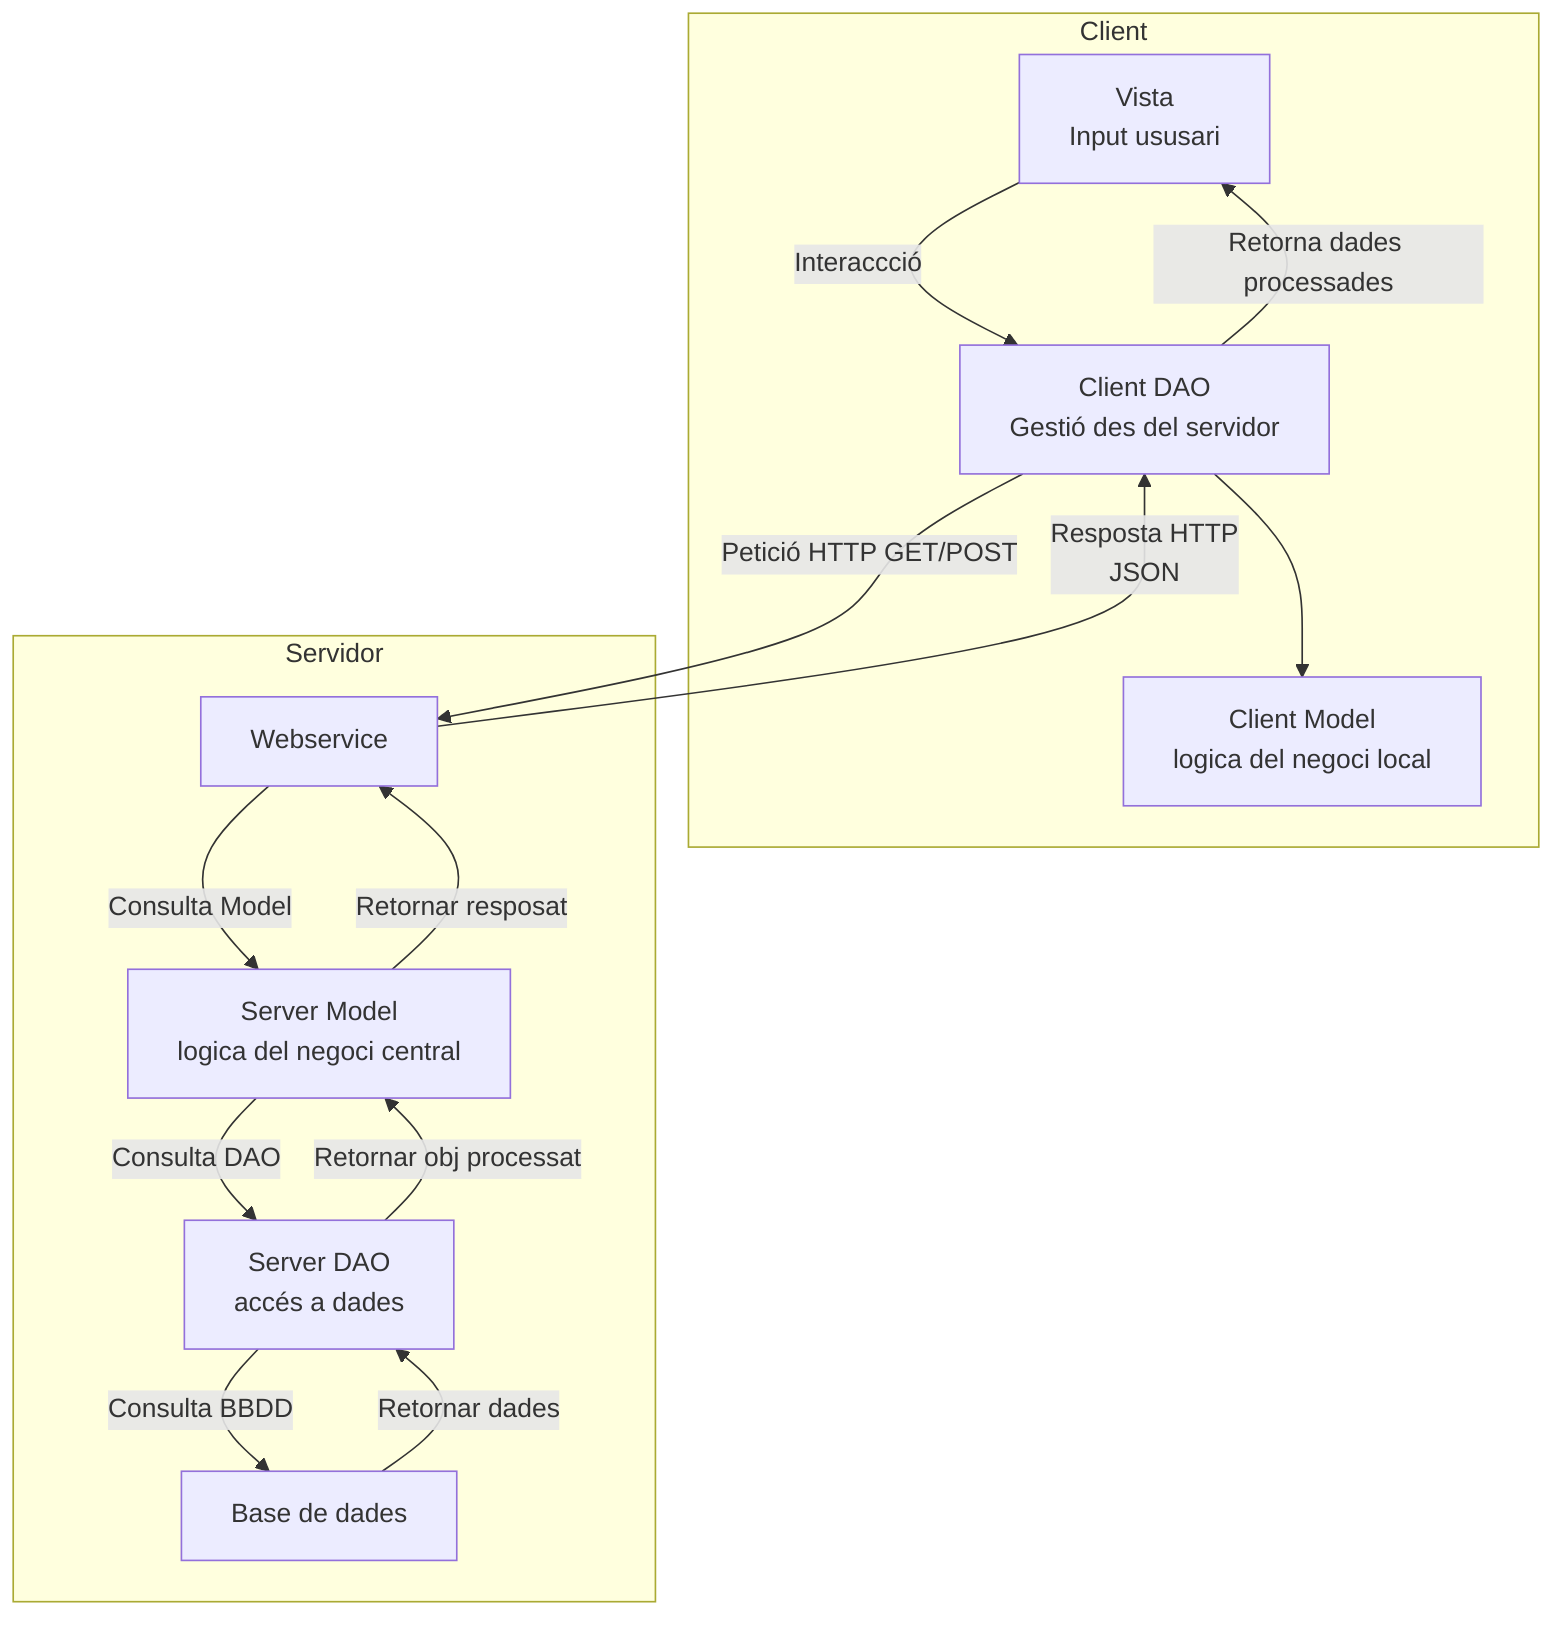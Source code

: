 flowchart TD
    subgraph Client [Client]
        A[Vista <br>Input ususari] --> |Interaccció| B[Client DAO <br> Gestió des del servidor]
        B-->M[Client Model <br> logica del negoci local]
        B-->|Retorna dades processades|A
    end

    subgraph Servidor [Servidor]
    B-->|Petició HTTP GET/POST| C[Webservice]
        C-->|Consulta Model| N[Server Model<br> logica del negoci central]
        N-->|Consulta DAO| D[Server DAO <br> accés a dades]
        D-->|Consulta BBDD| DB[Base de dades]
        DB-->|Retornar dades|D
        D-->|Retornar obj processat| N
        N-->|Retornar resposat| C
        C-->|Resposta HTTP <br>JSON|B
    end